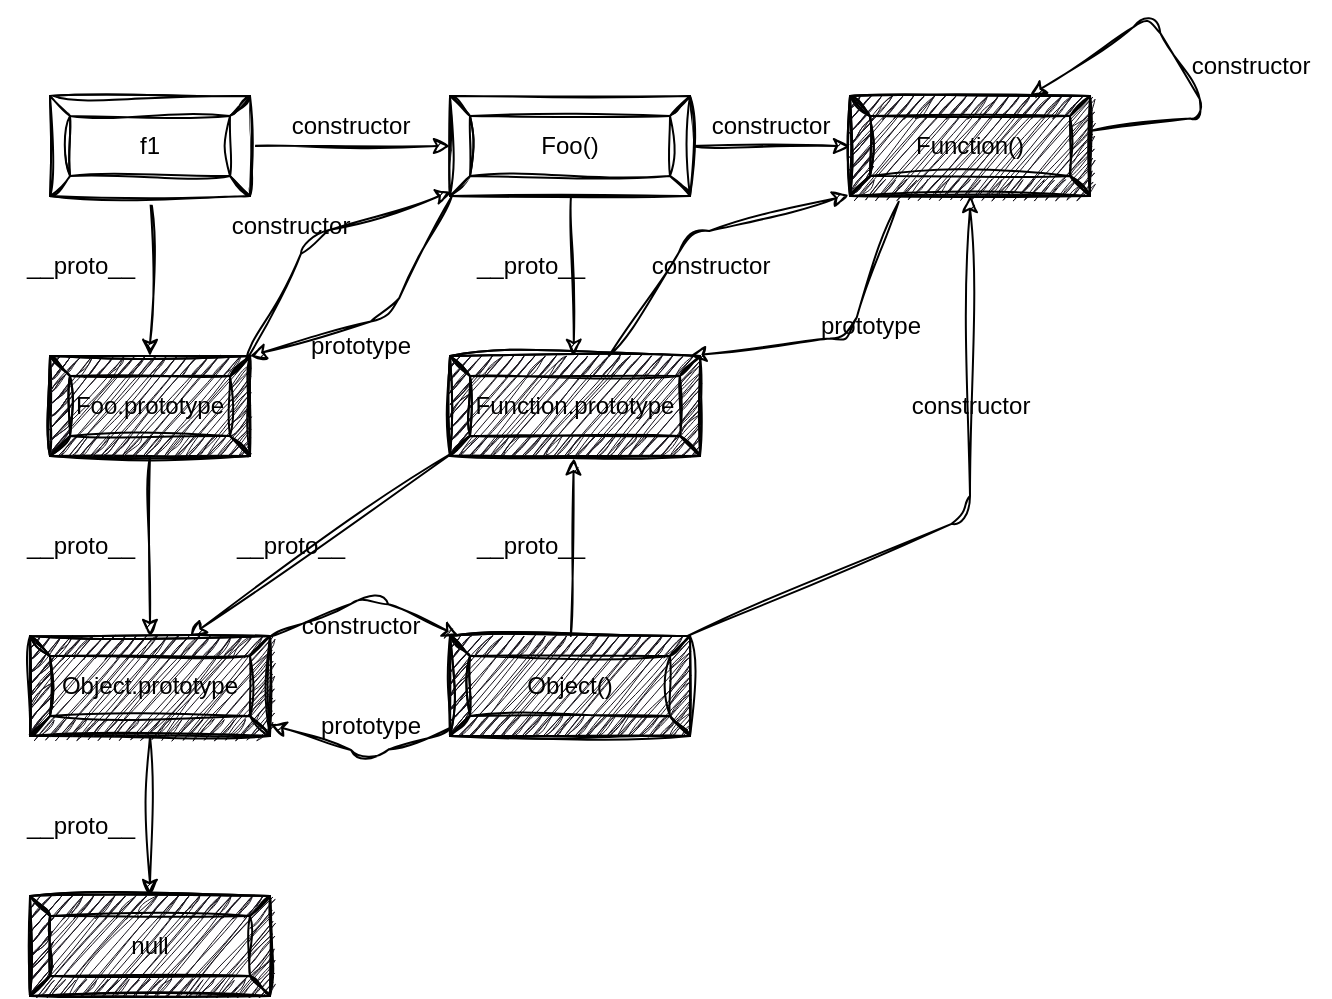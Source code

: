 <mxfile>
    <diagram id="MeTx1rzMOtfi3sSlqGqt" name="第 1 页">
        <mxGraphModel dx="1332" dy="830" grid="1" gridSize="10" guides="1" tooltips="1" connect="1" arrows="1" fold="1" page="1" pageScale="1" pageWidth="827" pageHeight="1169" background="none" math="0" shadow="0">
            <root>
                <mxCell id="0"/>
                <mxCell id="1" parent="0"/>
                <mxCell id="9" value="" style="edgeStyle=none;html=1;sketch=1;curveFitting=1;jiggle=2;" parent="1" source="6" target="8" edge="1">
                    <mxGeometry relative="1" as="geometry"/>
                </mxCell>
                <mxCell id="77" value="" style="edgeStyle=none;html=1;sketch=1;curveFitting=1;jiggle=2;" parent="1" source="6" target="17" edge="1">
                    <mxGeometry relative="1" as="geometry"/>
                </mxCell>
                <mxCell id="6" value="f1" style="labelPosition=center;verticalLabelPosition=middle;align=center;html=1;shape=mxgraph.basic.button;dx=10;whiteSpace=wrap;sketch=1;curveFitting=1;jiggle=2;" parent="1" vertex="1">
                    <mxGeometry x="80" y="70" width="100" height="50" as="geometry"/>
                </mxCell>
                <mxCell id="12" value="" style="edgeStyle=none;html=1;movable=0;resizable=0;rotatable=0;deletable=0;editable=0;connectable=0;sketch=1;curveFitting=1;jiggle=2;" parent="1" source="8" target="11" edge="1">
                    <mxGeometry relative="1" as="geometry"/>
                </mxCell>
                <mxCell id="44" style="edgeStyle=none;html=1;exitX=0.977;exitY=0.057;exitDx=0;exitDy=0;exitPerimeter=0;sketch=1;curveFitting=1;jiggle=2;" parent="1" source="8" edge="1">
                    <mxGeometry relative="1" as="geometry">
                        <mxPoint x="281" y="118" as="targetPoint"/>
                        <Array as="points">
                            <mxPoint x="210" y="140"/>
                        </Array>
                    </mxGeometry>
                </mxCell>
                <mxCell id="8" value="Foo.prototype" style="labelPosition=center;verticalLabelPosition=middle;align=center;html=1;shape=mxgraph.basic.button;dx=10;whiteSpace=wrap;fillColor=rgb(24, 20, 29);sketch=1;curveFitting=1;jiggle=2;" parent="1" vertex="1">
                    <mxGeometry x="80" y="200" width="100" height="50" as="geometry"/>
                </mxCell>
                <mxCell id="10" value="__proto__" style="text;html=1;align=center;verticalAlign=middle;resizable=0;points=[];autosize=1;strokeColor=none;fillColor=none;sketch=1;curveFitting=1;jiggle=2;" parent="1" vertex="1">
                    <mxGeometry x="55" y="140" width="80" height="30" as="geometry"/>
                </mxCell>
                <mxCell id="15" value="" style="edgeStyle=none;html=1;movable=0;resizable=0;rotatable=0;deletable=0;editable=0;connectable=0;sketch=1;curveFitting=1;jiggle=2;" parent="1" source="11" target="14" edge="1">
                    <mxGeometry relative="1" as="geometry"/>
                </mxCell>
                <mxCell id="40" value="" style="edgeStyle=none;html=1;sketch=1;curveFitting=1;jiggle=2;" parent="1" source="11" target="20" edge="1">
                    <mxGeometry relative="1" as="geometry">
                        <Array as="points">
                            <mxPoint x="240" y="320"/>
                        </Array>
                    </mxGeometry>
                </mxCell>
                <mxCell id="11" value="Object.prototype" style="labelPosition=center;verticalLabelPosition=middle;align=center;html=1;shape=mxgraph.basic.button;dx=10;whiteSpace=wrap;fillColor=rgb(24, 20, 29);movable=1;resizable=1;rotatable=1;deletable=1;editable=1;connectable=1;sketch=1;curveFitting=1;jiggle=2;" parent="1" vertex="1">
                    <mxGeometry x="70" y="340" width="120" height="50" as="geometry"/>
                </mxCell>
                <mxCell id="13" value="__proto__" style="text;html=1;align=center;verticalAlign=middle;resizable=0;points=[];autosize=1;strokeColor=none;fillColor=none;sketch=1;curveFitting=1;jiggle=2;" parent="1" vertex="1">
                    <mxGeometry x="55" y="280" width="80" height="30" as="geometry"/>
                </mxCell>
                <mxCell id="14" value="null" style="labelPosition=center;verticalLabelPosition=middle;align=center;html=1;shape=mxgraph.basic.button;dx=10;whiteSpace=wrap;fillColor=rgb(24, 20, 29);sketch=1;curveFitting=1;jiggle=2;" parent="1" vertex="1">
                    <mxGeometry x="70" y="470" width="120" height="50" as="geometry"/>
                </mxCell>
                <mxCell id="16" value="__proto__" style="text;html=1;align=center;verticalAlign=middle;resizable=0;points=[];autosize=1;strokeColor=none;fillColor=none;sketch=1;curveFitting=1;jiggle=2;" parent="1" vertex="1">
                    <mxGeometry x="55" y="420" width="80" height="30" as="geometry"/>
                </mxCell>
                <mxCell id="19" value="" style="edgeStyle=none;html=1;sketch=1;curveFitting=1;jiggle=2;" parent="1" source="17" target="18" edge="1">
                    <mxGeometry relative="1" as="geometry"/>
                </mxCell>
                <mxCell id="45" style="edgeStyle=none;html=1;exitX=0.008;exitY=1;exitDx=0;exitDy=0;exitPerimeter=0;sketch=1;curveFitting=1;jiggle=2;" parent="1" source="17" edge="1">
                    <mxGeometry relative="1" as="geometry">
                        <mxPoint x="180" y="200" as="targetPoint"/>
                        <mxPoint x="280" y="130" as="sourcePoint"/>
                        <Array as="points">
                            <mxPoint x="250" y="180"/>
                        </Array>
                    </mxGeometry>
                </mxCell>
                <mxCell id="78" value="" style="edgeStyle=none;html=1;sketch=1;curveFitting=1;jiggle=2;" parent="1" source="17" target="53" edge="1">
                    <mxGeometry relative="1" as="geometry"/>
                </mxCell>
                <mxCell id="17" value="Foo()" style="labelPosition=center;verticalLabelPosition=middle;align=center;html=1;shape=mxgraph.basic.button;dx=10;whiteSpace=wrap;sketch=1;curveFitting=1;jiggle=2;" parent="1" vertex="1">
                    <mxGeometry x="280" y="70" width="120" height="50" as="geometry"/>
                </mxCell>
                <mxCell id="50" style="edgeStyle=none;html=1;entryX=0.667;entryY=0;entryDx=0;entryDy=0;entryPerimeter=0;exitX=0.028;exitY=0.94;exitDx=0;exitDy=0;exitPerimeter=0;sketch=1;curveFitting=1;jiggle=2;" parent="1" source="18" target="11" edge="1">
                    <mxGeometry relative="1" as="geometry"/>
                </mxCell>
                <mxCell id="59" style="edgeStyle=none;html=1;entryX=-0.005;entryY=0.99;entryDx=0;entryDy=0;entryPerimeter=0;sketch=1;curveFitting=1;jiggle=2;" parent="1" source="18" target="53" edge="1">
                    <mxGeometry relative="1" as="geometry">
                        <Array as="points">
                            <mxPoint x="400" y="140"/>
                        </Array>
                    </mxGeometry>
                </mxCell>
                <mxCell id="18" value="Function.prototype" style="labelPosition=center;verticalLabelPosition=middle;align=center;html=1;shape=mxgraph.basic.button;dx=10;whiteSpace=wrap;fillColor=rgb(24, 20, 29);sketch=1;curveFitting=1;jiggle=2;" parent="1" vertex="1">
                    <mxGeometry x="280" y="200" width="125" height="50" as="geometry"/>
                </mxCell>
                <mxCell id="28" style="edgeStyle=none;html=1;entryX=0.495;entryY=1.024;entryDx=0;entryDy=0;entryPerimeter=0;sketch=1;curveFitting=1;jiggle=2;" parent="1" source="20" target="18" edge="1">
                    <mxGeometry relative="1" as="geometry"/>
                </mxCell>
                <mxCell id="41" value="" style="edgeStyle=none;html=1;sketch=1;curveFitting=1;jiggle=2;" parent="1" source="20" target="11" edge="1">
                    <mxGeometry relative="1" as="geometry">
                        <Array as="points">
                            <mxPoint x="240" y="400"/>
                        </Array>
                    </mxGeometry>
                </mxCell>
                <mxCell id="73" style="edgeStyle=none;html=1;sketch=1;curveFitting=1;jiggle=2;" parent="1" source="20" edge="1">
                    <mxGeometry relative="1" as="geometry">
                        <mxPoint x="540" y="120" as="targetPoint"/>
                        <Array as="points">
                            <mxPoint x="540" y="280"/>
                        </Array>
                    </mxGeometry>
                </mxCell>
                <mxCell id="20" value="Object()" style="labelPosition=center;verticalLabelPosition=middle;align=center;html=1;shape=mxgraph.basic.button;dx=10;whiteSpace=wrap;fillColor=rgb(24, 20, 29);sketch=1;curveFitting=1;jiggle=2;" parent="1" vertex="1">
                    <mxGeometry x="280" y="340" width="120" height="50" as="geometry"/>
                </mxCell>
                <mxCell id="24" value="__proto__" style="text;html=1;align=center;verticalAlign=middle;resizable=0;points=[];autosize=1;strokeColor=none;fillColor=none;sketch=1;curveFitting=1;jiggle=2;" parent="1" vertex="1">
                    <mxGeometry x="280" y="140" width="80" height="30" as="geometry"/>
                </mxCell>
                <mxCell id="25" value="__proto__" style="text;html=1;align=center;verticalAlign=middle;resizable=0;points=[];autosize=1;strokeColor=none;fillColor=none;sketch=1;curveFitting=1;jiggle=2;" parent="1" vertex="1">
                    <mxGeometry x="280" y="280" width="80" height="30" as="geometry"/>
                </mxCell>
                <mxCell id="42" value="constructor" style="text;html=1;align=center;verticalAlign=middle;resizable=0;points=[];autosize=1;strokeColor=none;fillColor=none;sketch=1;curveFitting=1;jiggle=2;" parent="1" vertex="1">
                    <mxGeometry x="195" y="320" width="80" height="30" as="geometry"/>
                </mxCell>
                <mxCell id="43" value="prototype" style="text;html=1;align=center;verticalAlign=middle;resizable=0;points=[];autosize=1;strokeColor=none;fillColor=none;sketch=1;curveFitting=1;jiggle=2;" parent="1" vertex="1">
                    <mxGeometry x="205" y="370" width="70" height="30" as="geometry"/>
                </mxCell>
                <mxCell id="46" value="constructor" style="text;html=1;align=center;verticalAlign=middle;resizable=0;points=[];autosize=1;strokeColor=none;fillColor=none;sketch=1;curveFitting=1;jiggle=2;" parent="1" vertex="1">
                    <mxGeometry x="160" y="120" width="80" height="30" as="geometry"/>
                </mxCell>
                <mxCell id="48" value="prototype" style="text;html=1;align=center;verticalAlign=middle;resizable=0;points=[];autosize=1;strokeColor=none;fillColor=none;sketch=1;curveFitting=1;jiggle=2;" parent="1" vertex="1">
                    <mxGeometry x="200" y="180" width="70" height="30" as="geometry"/>
                </mxCell>
                <mxCell id="51" value="__proto__" style="text;html=1;align=center;verticalAlign=middle;resizable=0;points=[];autosize=1;strokeColor=none;fillColor=none;sketch=1;curveFitting=1;jiggle=2;" parent="1" vertex="1">
                    <mxGeometry x="160" y="280" width="80" height="30" as="geometry"/>
                </mxCell>
                <mxCell id="65" style="edgeStyle=none;html=1;entryX=0.96;entryY=0;entryDx=0;entryDy=0;entryPerimeter=0;exitX=0.203;exitY=1.057;exitDx=0;exitDy=0;exitPerimeter=0;sketch=1;curveFitting=1;jiggle=2;" parent="1" source="53" target="18" edge="1">
                    <mxGeometry relative="1" as="geometry">
                        <Array as="points">
                            <mxPoint x="480" y="190"/>
                        </Array>
                    </mxGeometry>
                </mxCell>
                <mxCell id="82" style="edgeStyle=none;sketch=1;hachureGap=4;jiggle=2;curveFitting=1;html=1;fontFamily=Architects Daughter;fontSource=https%3A%2F%2Ffonts.googleapis.com%2Fcss%3Ffamily%3DArchitects%2BDaughter;fontSize=16;entryX=0.75;entryY=0;entryDx=0;entryDy=0;entryPerimeter=0;" edge="1" parent="1" source="53" target="53">
                    <mxGeometry relative="1" as="geometry">
                        <mxPoint x="590" y="10" as="targetPoint"/>
                        <Array as="points">
                            <mxPoint x="660" y="80"/>
                            <mxPoint x="630" y="30"/>
                        </Array>
                    </mxGeometry>
                </mxCell>
                <mxCell id="53" value="Function()" style="labelPosition=center;verticalLabelPosition=middle;align=center;html=1;shape=mxgraph.basic.button;dx=10;whiteSpace=wrap;fillColor=rgb(24, 20, 29);sketch=1;curveFitting=1;jiggle=2;" parent="1" vertex="1">
                    <mxGeometry x="480" y="70" width="120" height="50" as="geometry"/>
                </mxCell>
                <mxCell id="60" value="constructor" style="text;html=1;align=center;verticalAlign=middle;resizable=0;points=[];autosize=1;strokeColor=none;fillColor=none;sketch=1;curveFitting=1;jiggle=2;" parent="1" vertex="1">
                    <mxGeometry x="370" y="140" width="80" height="30" as="geometry"/>
                </mxCell>
                <mxCell id="71" value="prototype" style="text;html=1;align=center;verticalAlign=middle;resizable=0;points=[];autosize=1;strokeColor=none;fillColor=none;sketch=1;curveFitting=1;jiggle=2;" parent="1" vertex="1">
                    <mxGeometry x="455" y="170" width="70" height="30" as="geometry"/>
                </mxCell>
                <mxCell id="76" value="constructor" style="text;html=1;align=center;verticalAlign=middle;resizable=0;points=[];autosize=1;strokeColor=none;fillColor=none;sketch=1;curveFitting=1;jiggle=2;" parent="1" vertex="1">
                    <mxGeometry x="500" y="210" width="80" height="30" as="geometry"/>
                </mxCell>
                <mxCell id="79" value="constructor" style="text;html=1;align=center;verticalAlign=middle;resizable=0;points=[];autosize=1;strokeColor=none;fillColor=none;sketch=1;curveFitting=1;jiggle=2;" parent="1" vertex="1">
                    <mxGeometry x="190" y="70" width="80" height="30" as="geometry"/>
                </mxCell>
                <mxCell id="81" value="constructor" style="text;html=1;align=center;verticalAlign=middle;resizable=0;points=[];autosize=1;strokeColor=none;fillColor=none;sketch=1;curveFitting=1;jiggle=2;" parent="1" vertex="1">
                    <mxGeometry x="400" y="70" width="80" height="30" as="geometry"/>
                </mxCell>
                <mxCell id="83" value="constructor" style="text;html=1;align=center;verticalAlign=middle;resizable=0;points=[];autosize=1;strokeColor=none;fillColor=none;sketch=1;curveFitting=1;jiggle=2;" vertex="1" parent="1">
                    <mxGeometry x="640" y="40" width="80" height="30" as="geometry"/>
                </mxCell>
            </root>
        </mxGraphModel>
    </diagram>
</mxfile>